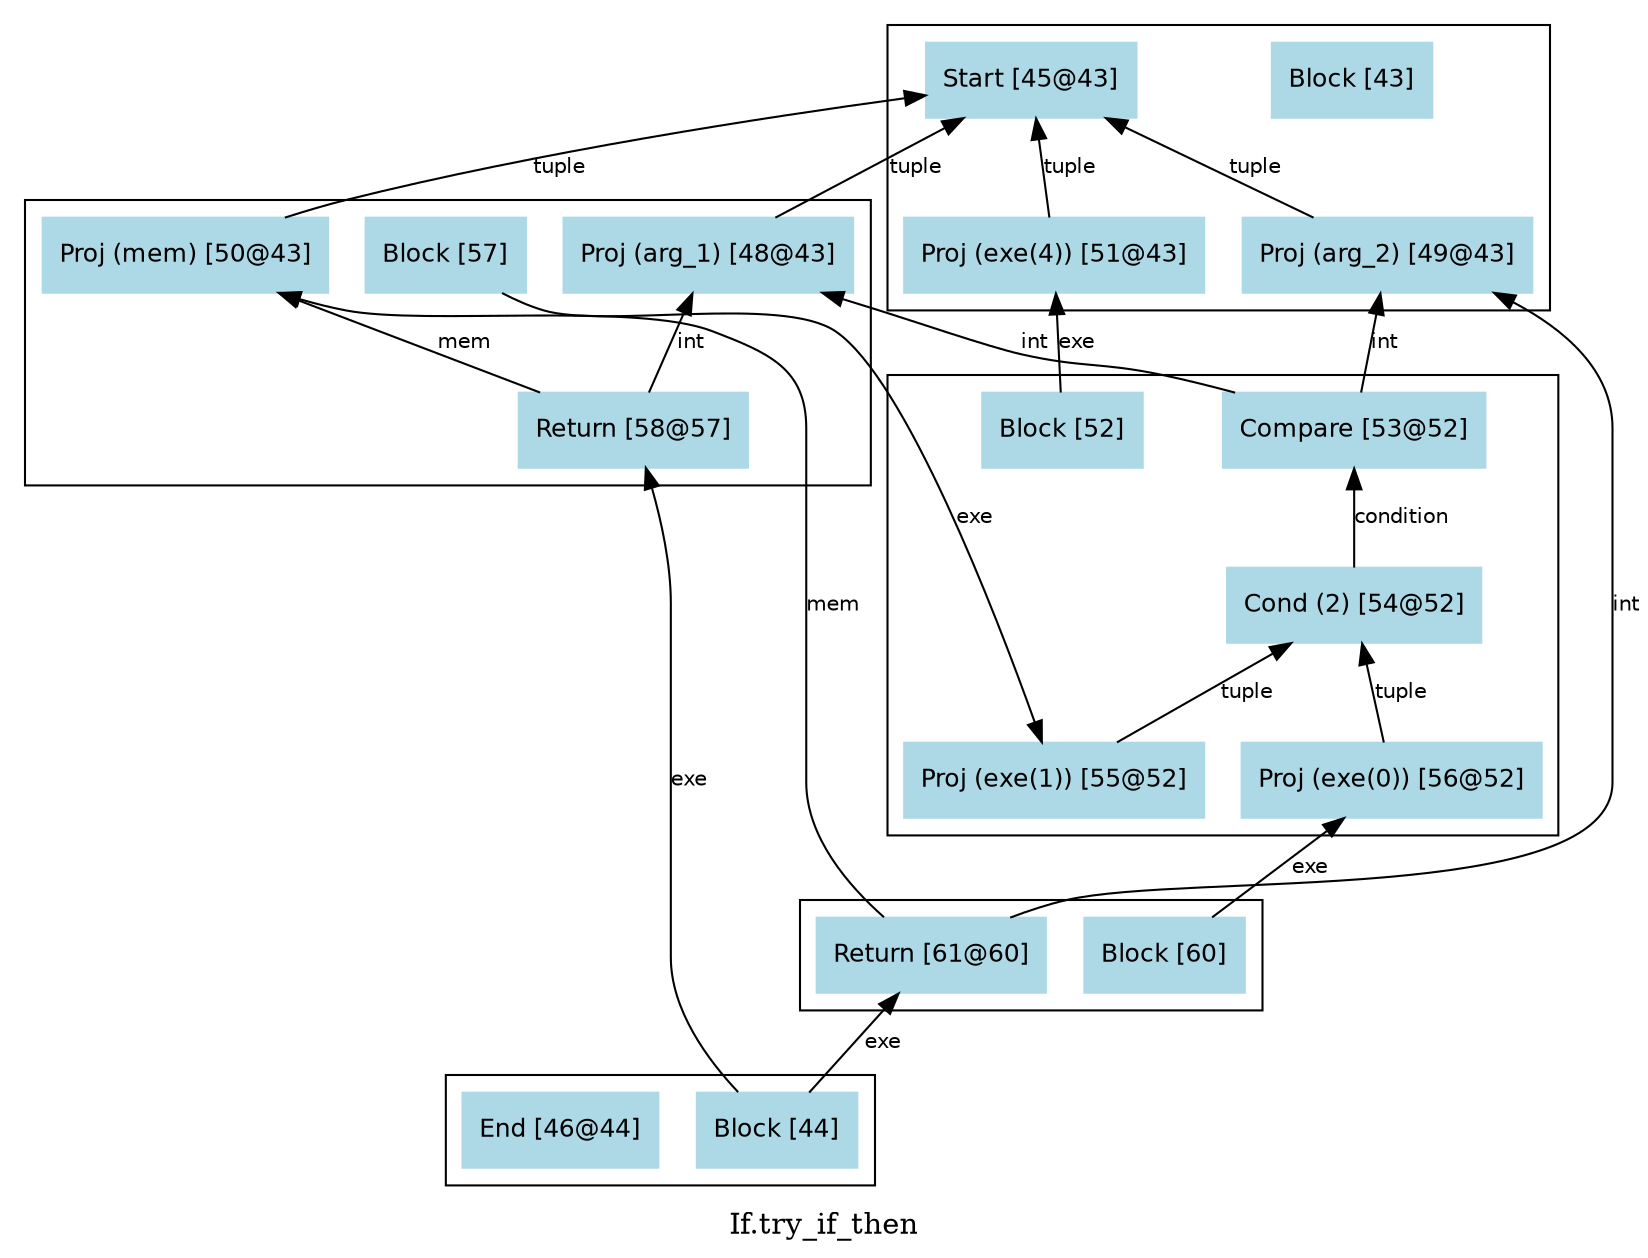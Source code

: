 digraph "If.try_if_then"
{
	label = "If.try_if_then";
	rankdir="TD";

	node [fontname="Helvetica", shape=record, fontsize="12", color="lightblue", style="filled"];

	edge [fontname="Helvetica", fontsize="10", color="black"];

	subgraph "cluster_node_57"
	{ /* block node_57 */
	label = "";
	node_57 [label = "Block [57]"];
	node_58 [label = "Return [58@57]"];

	node_50 -> node_58 [label = "mem", dir = back];
	node_48 -> node_58 [label = "int", dir = back];
	} /* block node_57 */

	subgraph "cluster_node_43"
	{ /* block node_43 */
	label = "";
	node_43 [label = "Block [43]"];
	node_50 [label = "Proj (mem) [50@43]"];

	node_45 -> node_50 [label = "tuple", dir = back];
	node_49 [label = "Proj (arg_2) [49@43]"];

	node_45 -> node_49 [label = "tuple", dir = back];
	node_48 [label = "Proj (arg_1) [48@43]"];

	node_45 -> node_48 [label = "tuple", dir = back];
	node_45 [label = "Start [45@43]"];

	node_51 [label = "Proj (exe(4)) [51@43]"];

	node_45 -> node_51 [label = "tuple", dir = back];
	} /* block node_43 */

	subgraph "cluster_node_52"
	{ /* block node_52 */
	label = "";
	node_52 [label = "Block [52]"];
	node_56 [label = "Proj (exe(0)) [56@52]"];

	node_54 -> node_56 [label = "tuple", dir = back];
	node_53 [label = "Compare [53@52]"];

	node_48 -> node_53 [label = "int", dir = back];
	node_49 -> node_53 [label = "int", dir = back];
	node_54 [label = "Cond (2) [54@52]"];

	node_53 -> node_54 [label = "condition", dir = back];
	node_55 [label = "Proj (exe(1)) [55@52]"];

	node_54 -> node_55 [label = "tuple", dir = back];
	} /* block node_52 */

	subgraph "cluster_node_60"
	{ /* block node_60 */
	label = "";
	node_60 [label = "Block [60]"];
	node_61 [label = "Return [61@60]"];

	node_50 -> node_61 [label = "mem", dir = back];
	node_49 -> node_61 [label = "int", dir = back];
	} /* block node_60 */

	subgraph "cluster_node_44"
	{ /* block node_44 */
	label = "";
	node_44 [label = "Block [44]"];
	node_46 [label = "End [46@44]"];

	} /* block node_44 */

	node_56 -> node_60 [label = "exe", dir = back];
	node_51 -> node_52 [label = "exe", dir = back];
	node_55 -> node_57 [label = "exe", dir = back];
	node_58 -> node_44 [label = "exe", dir = back];
	node_61 -> node_44 [label = "exe", dir = back];
} /* Graph "If.try_if_then" */
